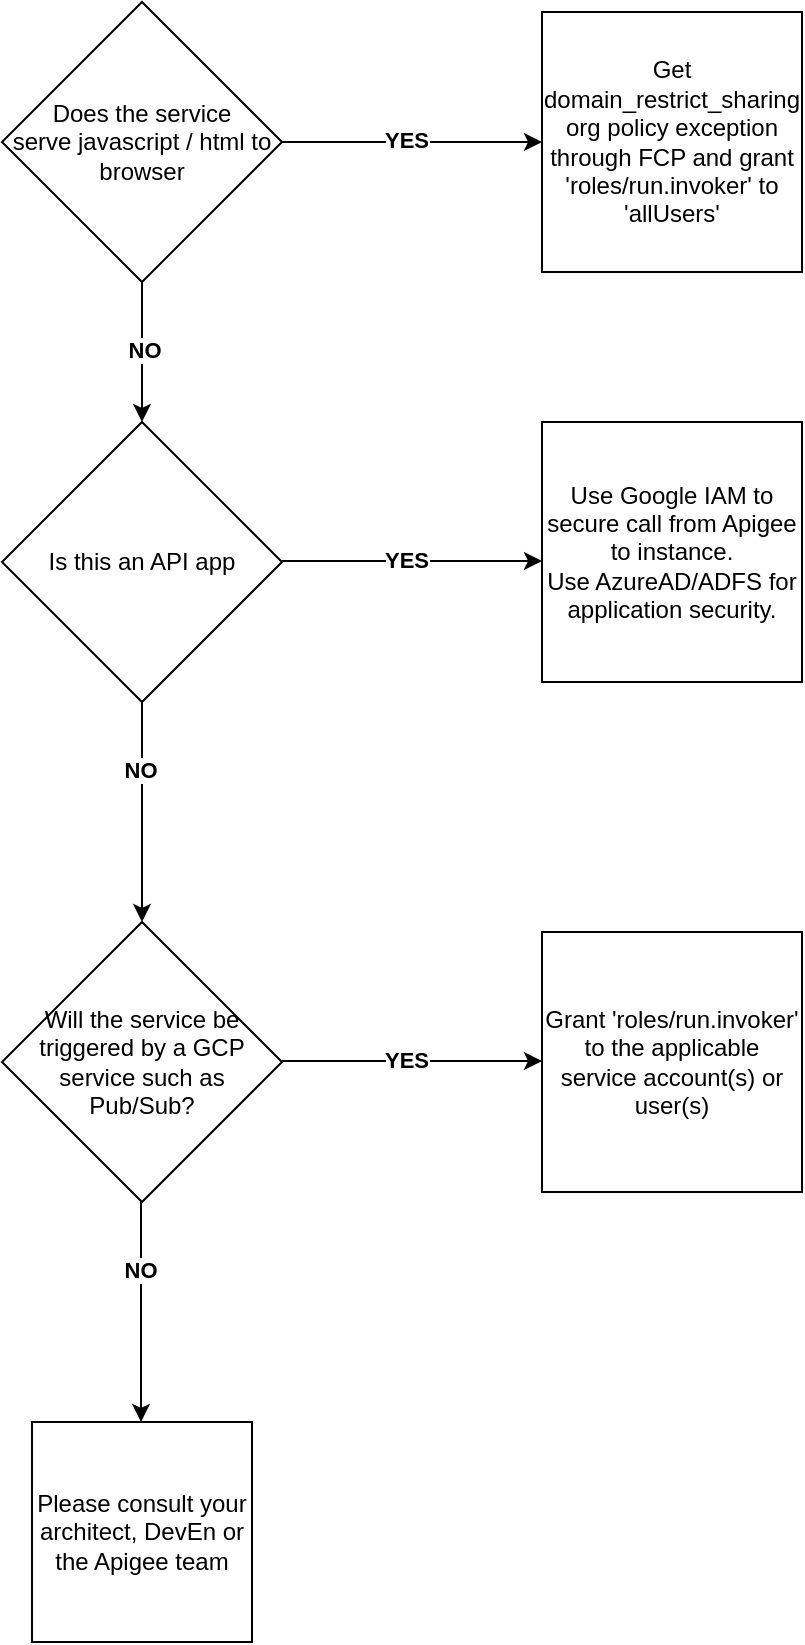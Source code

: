 <mxfile version="21.1.7" type="github">
  <diagram name="Page-1" id="AddEiYS7WW8PrMtlkH1x">
    <mxGraphModel dx="1434" dy="771" grid="1" gridSize="10" guides="1" tooltips="1" connect="1" arrows="1" fold="1" page="1" pageScale="1" pageWidth="850" pageHeight="1100" background="#ffffff" math="0" shadow="0">
      <root>
        <mxCell id="0" />
        <mxCell id="1" parent="0" />
        <mxCell id="sONLhSkbzb9_v6gaQ2Tb-1" value="Is this an API app" style="rhombus;whiteSpace=wrap;html=1;" parent="1" vertex="1">
          <mxGeometry x="90" y="260" width="140" height="140" as="geometry" />
        </mxCell>
        <mxCell id="sONLhSkbzb9_v6gaQ2Tb-2" value="" style="endArrow=classic;html=1;rounded=0;" parent="1" edge="1">
          <mxGeometry width="50" height="50" relative="1" as="geometry">
            <mxPoint x="230" y="329.5" as="sourcePoint" />
            <mxPoint x="360" y="329.5" as="targetPoint" />
          </mxGeometry>
        </mxCell>
        <mxCell id="sONLhSkbzb9_v6gaQ2Tb-6" value="YES" style="edgeLabel;html=1;align=center;verticalAlign=middle;resizable=0;points=[];fontStyle=1" parent="sONLhSkbzb9_v6gaQ2Tb-2" vertex="1" connectable="0">
          <mxGeometry x="-0.046" y="1" relative="1" as="geometry">
            <mxPoint as="offset" />
          </mxGeometry>
        </mxCell>
        <mxCell id="sONLhSkbzb9_v6gaQ2Tb-3" value="" style="endArrow=classic;html=1;rounded=0;exitX=0.5;exitY=1;exitDx=0;exitDy=0;" parent="1" source="sONLhSkbzb9_v6gaQ2Tb-1" edge="1">
          <mxGeometry width="50" height="50" relative="1" as="geometry">
            <mxPoint x="210" y="510" as="sourcePoint" />
            <mxPoint x="160" y="510" as="targetPoint" />
          </mxGeometry>
        </mxCell>
        <mxCell id="sONLhSkbzb9_v6gaQ2Tb-7" value="NO" style="edgeLabel;html=1;align=center;verticalAlign=middle;resizable=0;points=[];fontStyle=1" parent="sONLhSkbzb9_v6gaQ2Tb-3" vertex="1" connectable="0">
          <mxGeometry x="-0.38" y="-1" relative="1" as="geometry">
            <mxPoint as="offset" />
          </mxGeometry>
        </mxCell>
        <mxCell id="sONLhSkbzb9_v6gaQ2Tb-8" value="Does the service&lt;br&gt;serve javascript / html to browser" style="rhombus;whiteSpace=wrap;html=1;" parent="1" vertex="1">
          <mxGeometry x="90" y="50" width="140" height="140" as="geometry" />
        </mxCell>
        <mxCell id="sONLhSkbzb9_v6gaQ2Tb-11" value="" style="endArrow=classic;html=1;rounded=0;entryX=0.5;entryY=0;entryDx=0;entryDy=0;" parent="1" target="sONLhSkbzb9_v6gaQ2Tb-1" edge="1">
          <mxGeometry width="50" height="50" relative="1" as="geometry">
            <mxPoint x="160" y="190" as="sourcePoint" />
            <mxPoint x="290" y="190" as="targetPoint" />
          </mxGeometry>
        </mxCell>
        <mxCell id="sONLhSkbzb9_v6gaQ2Tb-12" value="NO" style="edgeLabel;html=1;align=center;verticalAlign=middle;resizable=0;points=[];fontStyle=1" parent="sONLhSkbzb9_v6gaQ2Tb-11" vertex="1" connectable="0">
          <mxGeometry x="-0.046" y="1" relative="1" as="geometry">
            <mxPoint as="offset" />
          </mxGeometry>
        </mxCell>
        <mxCell id="sONLhSkbzb9_v6gaQ2Tb-14" value="Will the service be triggered by a GCP service such as Pub/Sub?" style="rhombus;whiteSpace=wrap;html=1;" parent="1" vertex="1">
          <mxGeometry x="90" y="510" width="140" height="140" as="geometry" />
        </mxCell>
        <mxCell id="sONLhSkbzb9_v6gaQ2Tb-15" value="" style="endArrow=classic;html=1;rounded=0;" parent="1" edge="1">
          <mxGeometry width="50" height="50" relative="1" as="geometry">
            <mxPoint x="230" y="579.5" as="sourcePoint" />
            <mxPoint x="360" y="579.5" as="targetPoint" />
          </mxGeometry>
        </mxCell>
        <mxCell id="sONLhSkbzb9_v6gaQ2Tb-16" value="YES" style="edgeLabel;html=1;align=center;verticalAlign=middle;resizable=0;points=[];fontStyle=1" parent="sONLhSkbzb9_v6gaQ2Tb-15" vertex="1" connectable="0">
          <mxGeometry x="-0.046" y="1" relative="1" as="geometry">
            <mxPoint as="offset" />
          </mxGeometry>
        </mxCell>
        <mxCell id="sONLhSkbzb9_v6gaQ2Tb-17" value="Grant &#39;roles/run.invoker&#39; to the applicable service account(s) or user(s)" style="whiteSpace=wrap;html=1;aspect=fixed;" parent="1" vertex="1">
          <mxGeometry x="360" y="515" width="130" height="130" as="geometry" />
        </mxCell>
        <mxCell id="sONLhSkbzb9_v6gaQ2Tb-18" value="" style="endArrow=classic;html=1;rounded=0;exitX=0.5;exitY=1;exitDx=0;exitDy=0;" parent="1" edge="1">
          <mxGeometry width="50" height="50" relative="1" as="geometry">
            <mxPoint x="159.5" y="650" as="sourcePoint" />
            <mxPoint x="159.5" y="760" as="targetPoint" />
          </mxGeometry>
        </mxCell>
        <mxCell id="sONLhSkbzb9_v6gaQ2Tb-19" value="NO" style="edgeLabel;html=1;align=center;verticalAlign=middle;resizable=0;points=[];fontStyle=1" parent="sONLhSkbzb9_v6gaQ2Tb-18" vertex="1" connectable="0">
          <mxGeometry x="-0.38" y="-1" relative="1" as="geometry">
            <mxPoint as="offset" />
          </mxGeometry>
        </mxCell>
        <mxCell id="sONLhSkbzb9_v6gaQ2Tb-32" value="Please consult your architect, DevEn or the Apigee team" style="whiteSpace=wrap;html=1;aspect=fixed;" parent="1" vertex="1">
          <mxGeometry x="105" y="760" width="110" height="110" as="geometry" />
        </mxCell>
        <mxCell id="DT6BP1eHvIClyhgtIrdt-4" value="" style="endArrow=classic;html=1;rounded=0;entryX=0;entryY=0.5;entryDx=0;entryDy=0;" parent="1" target="DT6BP1eHvIClyhgtIrdt-7" edge="1">
          <mxGeometry width="50" height="50" relative="1" as="geometry">
            <mxPoint x="230" y="120" as="sourcePoint" />
            <mxPoint x="400" y="130" as="targetPoint" />
          </mxGeometry>
        </mxCell>
        <mxCell id="DT6BP1eHvIClyhgtIrdt-5" value="YES" style="edgeLabel;html=1;align=center;verticalAlign=middle;resizable=0;points=[];fontStyle=1" parent="DT6BP1eHvIClyhgtIrdt-4" vertex="1" connectable="0">
          <mxGeometry x="-0.046" y="1" relative="1" as="geometry">
            <mxPoint as="offset" />
          </mxGeometry>
        </mxCell>
        <mxCell id="DT6BP1eHvIClyhgtIrdt-7" value="Get domain_restrict_sharing org policy exception through FCP and grant &#39;roles/run.invoker&#39; to &#39;allUsers&#39;" style="whiteSpace=wrap;html=1;aspect=fixed;" parent="1" vertex="1">
          <mxGeometry x="360" y="55" width="130" height="130" as="geometry" />
        </mxCell>
        <mxCell id="As1F8Z3RwfuuCLhKvIUX-1" value="&lt;span style=&quot;background-color: initial;&quot;&gt;Use Google IAM to secure call from Apigee to instance.&lt;/span&gt;&lt;br&gt;&lt;span style=&quot;background-color: initial;&quot;&gt;Use AzureAD/ADFS for application security.&lt;/span&gt;" style="whiteSpace=wrap;html=1;aspect=fixed;align=center;" parent="1" vertex="1">
          <mxGeometry x="360" y="260" width="130" height="130" as="geometry" />
        </mxCell>
      </root>
    </mxGraphModel>
  </diagram>
</mxfile>
